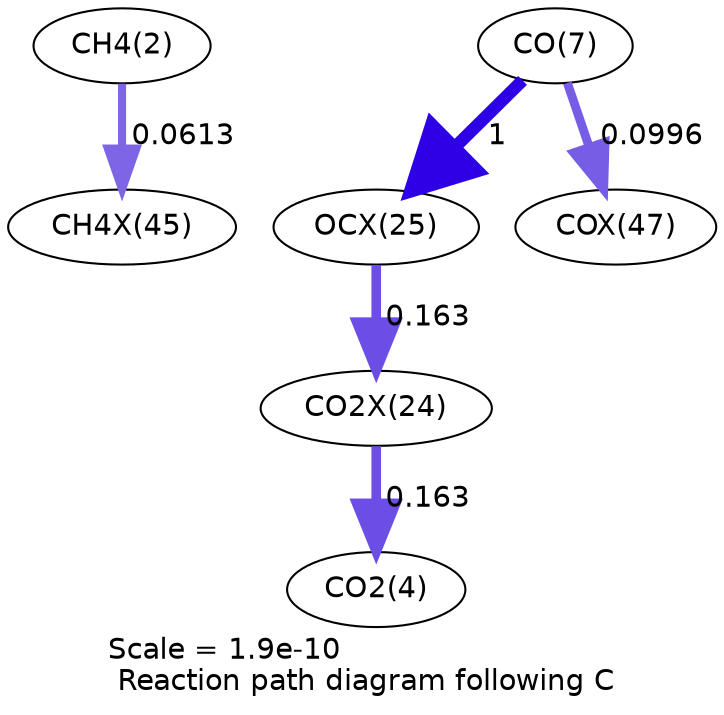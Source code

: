 digraph reaction_paths {
center=1;
s4 -> s104[fontname="Helvetica", penwidth=3.89, arrowsize=1.95, color="0.7, 0.561, 0.9"
, label=" 0.0613"];
s9 -> s100[fontname="Helvetica", penwidth=6, arrowsize=3, color="0.7, 1.5, 0.9"
, label=" 1"];
s9 -> s106[fontname="Helvetica", penwidth=4.26, arrowsize=2.13, color="0.7, 0.6, 0.9"
, label=" 0.0996"];
s100 -> s99[fontname="Helvetica", penwidth=4.63, arrowsize=2.32, color="0.7, 0.663, 0.9"
, label=" 0.163"];
s99 -> s6[fontname="Helvetica", penwidth=4.63, arrowsize=2.32, color="0.7, 0.663, 0.9"
, label=" 0.163"];
s4 [ fontname="Helvetica", label="CH4(2)"];
s6 [ fontname="Helvetica", label="CO2(4)"];
s9 [ fontname="Helvetica", label="CO(7)"];
s99 [ fontname="Helvetica", label="CO2X(24)"];
s100 [ fontname="Helvetica", label="OCX(25)"];
s104 [ fontname="Helvetica", label="CH4X(45)"];
s106 [ fontname="Helvetica", label="COX(47)"];
 label = "Scale = 1.9e-10\l Reaction path diagram following C";
 fontname = "Helvetica";
}
